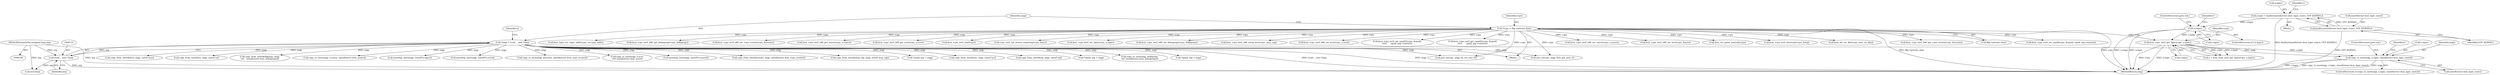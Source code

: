 digraph "0_linux_fda4e2e85589191b123d31cdc21fd33ee70f50fd_3@API" {
"1000174" [label="(Call,copy_to_user(argp, u.lapic, sizeof(struct kvm_lapic_state)))"];
"1000112" [label="(Call,*argp = (void __user *)arg)"];
"1000114" [label="(Call,(void __user *)arg)"];
"1000103" [label="(MethodParameterIn,unsigned long arg)"];
"1000161" [label="(Call,kvm_vcpu_ioctl_get_lapic(vcpu, u.lapic))"];
"1000106" [label="(Call,*vcpu = filp->private_data)"];
"1000154" [label="(Call,!u.lapic)"];
"1000141" [label="(Call,u.lapic = kzalloc(sizeof(struct kvm_lapic_state), GFP_KERNEL))"];
"1000145" [label="(Call,kzalloc(sizeof(struct kvm_lapic_state), GFP_KERNEL))"];
"1000145" [label="(Call,kzalloc(sizeof(struct kvm_lapic_state), GFP_KERNEL))"];
"1000154" [label="(Call,!u.lapic)"];
"1000655" [label="(Call,kvm_vcpu_ioctl_x86_set_xsave(vcpu, u.xsave))"];
"1000493" [label="(Call,kvm_vcpu_ioctl_x86_set_mce(vcpu, &mce))"];
"1000121" [label="(Identifier,u)"];
"1000484" [label="(Call,copy_from_user(&mce, argp, sizeof mce))"];
"1000142" [label="(Call,u.lapic)"];
"1000146" [label="(Call,sizeof(struct kvm_lapic_state))"];
"1000440" [label="(Call,copy_from_user(&va, argp, sizeof va))"];
"1000162" [label="(Identifier,vcpu)"];
"1000161" [label="(Call,kvm_vcpu_ioctl_get_lapic(vcpu, u.lapic))"];
"1000175" [label="(Identifier,argp)"];
"1000181" [label="(ControlStructure,goto out;)"];
"1000779" [label="(Call,kvm_set_guest_paused(vcpu))"];
"1000574" [label="(Call,copy_from_user(&dbgregs, argp,\n\t\t\t\t   sizeof(struct kvm_debugregs)))"];
"1000148" [label="(Identifier,GFP_KERNEL)"];
"1000237" [label="(Call,copy_from_user(&irq, argp, sizeof irq))"];
"1000261" [label="(Call,*cpuid_arg = argp)"];
"1000246" [label="(Call,kvm_vcpu_ioctl_interrupt(vcpu, &irq))"];
"1000155" [label="(Call,u.lapic)"];
"1000153" [label="(ControlStructure,if (!u.lapic))"];
"1000758" [label="(Call,kvm_set_tsc_khz(vcpu, user_tsc_khz))"];
"1000112" [label="(Call,*argp = (void __user *)arg)"];
"1000107" [label="(Identifier,vcpu)"];
"1000150" [label="(Identifier,r)"];
"1000163" [label="(Call,u.lapic)"];
"1000173" [label="(ControlStructure,if (copy_to_user(argp, u.lapic, sizeof(struct kvm_lapic_state))))"];
"1000501" [label="(Call,kvm_vcpu_ioctl_x86_get_vcpu_events(vcpu, &events))"];
"1000108" [label="(Call,filp->private_data)"];
"1000179" [label="(Call,sizeof(struct kvm_lapic_state))"];
"1000113" [label="(Identifier,argp)"];
"1000158" [label="(ControlStructure,goto out;)"];
"1000279" [label="(Call,kvm_vcpu_ioctl_set_cpuid(vcpu, &cpuid, cpuid_arg->entries))"];
"1000555" [label="(Call,copy_to_user(argp, &dbgregs,\n\t\t\t\t sizeof(struct kvm_debugregs)))"];
"1000449" [label="(Call,kvm_lapic_set_vapic_addr(vcpu, va.vapic_addr))"];
"1000290" [label="(Call,*cpuid_arg = argp)"];
"1000375" [label="(Call,msr_io(vcpu, argp, do_set_msr, 0))"];
"1000743" [label="(Call,(u32)arg)"];
"1000546" [label="(Call,kvm_vcpu_ioctl_x86_get_debugregs(vcpu, &dbgregs))"];
"1000538" [label="(Call,kvm_vcpu_ioctl_x86_set_vcpu_events(vcpu, &events))"];
"1000608" [label="(Call,kvm_vcpu_ioctl_x86_get_xsave(vcpu, u.xsave))"];
"1000183" [label="(Identifier,r)"];
"1000681" [label="(Call,kvm_vcpu_ioctl_x86_get_xcrs(vcpu, u.xcrs))"];
"1000160" [label="(Identifier,r)"];
"1000128" [label="(Block,)"];
"1000114" [label="(Call,(void __user *)arg)"];
"1000106" [label="(Call,*vcpu = filp->private_data)"];
"1000618" [label="(Call,copy_to_user(argp, u.xsave, sizeof(struct kvm_xsave)))"];
"1000255" [label="(Call,kvm_vcpu_ioctl_nmi(vcpu))"];
"1000176" [label="(Call,u.lapic)"];
"1000204" [label="(Call,memdup_user(argp, sizeof(*u.lapic)))"];
"1000709" [label="(Call,memdup_user(argp, sizeof(*u.xcrs)))"];
"1000103" [label="(MethodParameterIn,unsigned long arg)"];
"1000159" [label="(Call,r = kvm_vcpu_ioctl_get_lapic(vcpu, u.lapic))"];
"1000398" [label="(Call,vcpu_ioctl_tpr_access_reporting(vcpu, &tac))"];
"1000174" [label="(Call,copy_to_user(argp, u.lapic, sizeof(struct kvm_lapic_state)))"];
"1000223" [label="(Call,kvm_vcpu_ioctl_set_lapic(vcpu, u.lapic))"];
"1000510" [label="(Call,copy_to_user(argp, &events, sizeof(struct kvm_vcpu_events)))"];
"1000116" [label="(Identifier,arg)"];
"1000583" [label="(Call,kvm_vcpu_ioctl_x86_set_debugregs(vcpu, &dbgregs))"];
"1000794" [label="(MethodReturn,long)"];
"1000472" [label="(Call,kvm_vcpu_ioctl_x86_setup_mce(vcpu, mcg_cap))"];
"1000728" [label="(Call,kvm_vcpu_ioctl_x86_set_xcrs(vcpu, u.xcrs))"];
"1000141" [label="(Call,u.lapic = kzalloc(sizeof(struct kvm_lapic_state), GFP_KERNEL))"];
"1000104" [label="(Block,)"];
"1000691" [label="(Call,copy_to_user(argp, u.xcrs,\n\t\t\t\t sizeof(struct kvm_xcrs)))"];
"1000636" [label="(Call,memdup_user(argp, sizeof(*u.xsave)))"];
"1000366" [label="(Call,msr_io(vcpu, argp, kvm_get_msr, 1))"];
"1000308" [label="(Call,kvm_vcpu_ioctl_set_cpuid2(vcpu, &cpuid,\n\t\t\t\t\t      cpuid_arg->entries))"];
"1000529" [label="(Call,copy_from_user(&events, argp, sizeof(struct kvm_vcpu_events)))"];
"1000463" [label="(Call,copy_from_user(&mcg_cap, argp, sizeof mcg_cap))"];
"1000337" [label="(Call,kvm_vcpu_ioctl_get_cpuid2(vcpu, &cpuid,\n\t\t\t\t\t      cpuid_arg->entries))"];
"1000319" [label="(Call,*cpuid_arg = argp)"];
"1000389" [label="(Call,copy_from_user(&tac, argp, sizeof tac))"];
"1000174" -> "1000173"  [label="AST: "];
"1000174" -> "1000179"  [label="CFG: "];
"1000175" -> "1000174"  [label="AST: "];
"1000176" -> "1000174"  [label="AST: "];
"1000179" -> "1000174"  [label="AST: "];
"1000181" -> "1000174"  [label="CFG: "];
"1000183" -> "1000174"  [label="CFG: "];
"1000174" -> "1000794"  [label="DDG: u.lapic"];
"1000174" -> "1000794"  [label="DDG: copy_to_user(argp, u.lapic, sizeof(struct kvm_lapic_state))"];
"1000174" -> "1000794"  [label="DDG: argp"];
"1000112" -> "1000174"  [label="DDG: argp"];
"1000161" -> "1000174"  [label="DDG: u.lapic"];
"1000112" -> "1000104"  [label="AST: "];
"1000112" -> "1000114"  [label="CFG: "];
"1000113" -> "1000112"  [label="AST: "];
"1000114" -> "1000112"  [label="AST: "];
"1000121" -> "1000112"  [label="CFG: "];
"1000112" -> "1000794"  [label="DDG: (void __user *)arg"];
"1000112" -> "1000794"  [label="DDG: argp"];
"1000114" -> "1000112"  [label="DDG: arg"];
"1000112" -> "1000204"  [label="DDG: argp"];
"1000112" -> "1000237"  [label="DDG: argp"];
"1000112" -> "1000261"  [label="DDG: argp"];
"1000112" -> "1000290"  [label="DDG: argp"];
"1000112" -> "1000319"  [label="DDG: argp"];
"1000112" -> "1000366"  [label="DDG: argp"];
"1000112" -> "1000375"  [label="DDG: argp"];
"1000112" -> "1000389"  [label="DDG: argp"];
"1000112" -> "1000440"  [label="DDG: argp"];
"1000112" -> "1000463"  [label="DDG: argp"];
"1000112" -> "1000484"  [label="DDG: argp"];
"1000112" -> "1000510"  [label="DDG: argp"];
"1000112" -> "1000529"  [label="DDG: argp"];
"1000112" -> "1000555"  [label="DDG: argp"];
"1000112" -> "1000574"  [label="DDG: argp"];
"1000112" -> "1000618"  [label="DDG: argp"];
"1000112" -> "1000636"  [label="DDG: argp"];
"1000112" -> "1000691"  [label="DDG: argp"];
"1000112" -> "1000709"  [label="DDG: argp"];
"1000114" -> "1000116"  [label="CFG: "];
"1000115" -> "1000114"  [label="AST: "];
"1000116" -> "1000114"  [label="AST: "];
"1000114" -> "1000794"  [label="DDG: arg"];
"1000103" -> "1000114"  [label="DDG: arg"];
"1000114" -> "1000743"  [label="DDG: arg"];
"1000103" -> "1000100"  [label="AST: "];
"1000103" -> "1000794"  [label="DDG: arg"];
"1000103" -> "1000743"  [label="DDG: arg"];
"1000161" -> "1000159"  [label="AST: "];
"1000161" -> "1000163"  [label="CFG: "];
"1000162" -> "1000161"  [label="AST: "];
"1000163" -> "1000161"  [label="AST: "];
"1000159" -> "1000161"  [label="CFG: "];
"1000161" -> "1000794"  [label="DDG: u.lapic"];
"1000161" -> "1000794"  [label="DDG: vcpu"];
"1000161" -> "1000159"  [label="DDG: vcpu"];
"1000161" -> "1000159"  [label="DDG: u.lapic"];
"1000106" -> "1000161"  [label="DDG: vcpu"];
"1000154" -> "1000161"  [label="DDG: u.lapic"];
"1000106" -> "1000104"  [label="AST: "];
"1000106" -> "1000108"  [label="CFG: "];
"1000107" -> "1000106"  [label="AST: "];
"1000108" -> "1000106"  [label="AST: "];
"1000113" -> "1000106"  [label="CFG: "];
"1000106" -> "1000794"  [label="DDG: filp->private_data"];
"1000106" -> "1000794"  [label="DDG: vcpu"];
"1000106" -> "1000223"  [label="DDG: vcpu"];
"1000106" -> "1000246"  [label="DDG: vcpu"];
"1000106" -> "1000255"  [label="DDG: vcpu"];
"1000106" -> "1000279"  [label="DDG: vcpu"];
"1000106" -> "1000308"  [label="DDG: vcpu"];
"1000106" -> "1000337"  [label="DDG: vcpu"];
"1000106" -> "1000366"  [label="DDG: vcpu"];
"1000106" -> "1000375"  [label="DDG: vcpu"];
"1000106" -> "1000398"  [label="DDG: vcpu"];
"1000106" -> "1000449"  [label="DDG: vcpu"];
"1000106" -> "1000472"  [label="DDG: vcpu"];
"1000106" -> "1000493"  [label="DDG: vcpu"];
"1000106" -> "1000501"  [label="DDG: vcpu"];
"1000106" -> "1000538"  [label="DDG: vcpu"];
"1000106" -> "1000546"  [label="DDG: vcpu"];
"1000106" -> "1000583"  [label="DDG: vcpu"];
"1000106" -> "1000608"  [label="DDG: vcpu"];
"1000106" -> "1000655"  [label="DDG: vcpu"];
"1000106" -> "1000681"  [label="DDG: vcpu"];
"1000106" -> "1000728"  [label="DDG: vcpu"];
"1000106" -> "1000758"  [label="DDG: vcpu"];
"1000106" -> "1000779"  [label="DDG: vcpu"];
"1000154" -> "1000153"  [label="AST: "];
"1000154" -> "1000155"  [label="CFG: "];
"1000155" -> "1000154"  [label="AST: "];
"1000158" -> "1000154"  [label="CFG: "];
"1000160" -> "1000154"  [label="CFG: "];
"1000154" -> "1000794"  [label="DDG: u.lapic"];
"1000154" -> "1000794"  [label="DDG: !u.lapic"];
"1000141" -> "1000154"  [label="DDG: u.lapic"];
"1000141" -> "1000128"  [label="AST: "];
"1000141" -> "1000145"  [label="CFG: "];
"1000142" -> "1000141"  [label="AST: "];
"1000145" -> "1000141"  [label="AST: "];
"1000150" -> "1000141"  [label="CFG: "];
"1000141" -> "1000794"  [label="DDG: kzalloc(sizeof(struct kvm_lapic_state), GFP_KERNEL)"];
"1000145" -> "1000141"  [label="DDG: GFP_KERNEL"];
"1000145" -> "1000148"  [label="CFG: "];
"1000146" -> "1000145"  [label="AST: "];
"1000148" -> "1000145"  [label="AST: "];
"1000145" -> "1000794"  [label="DDG: GFP_KERNEL"];
}
